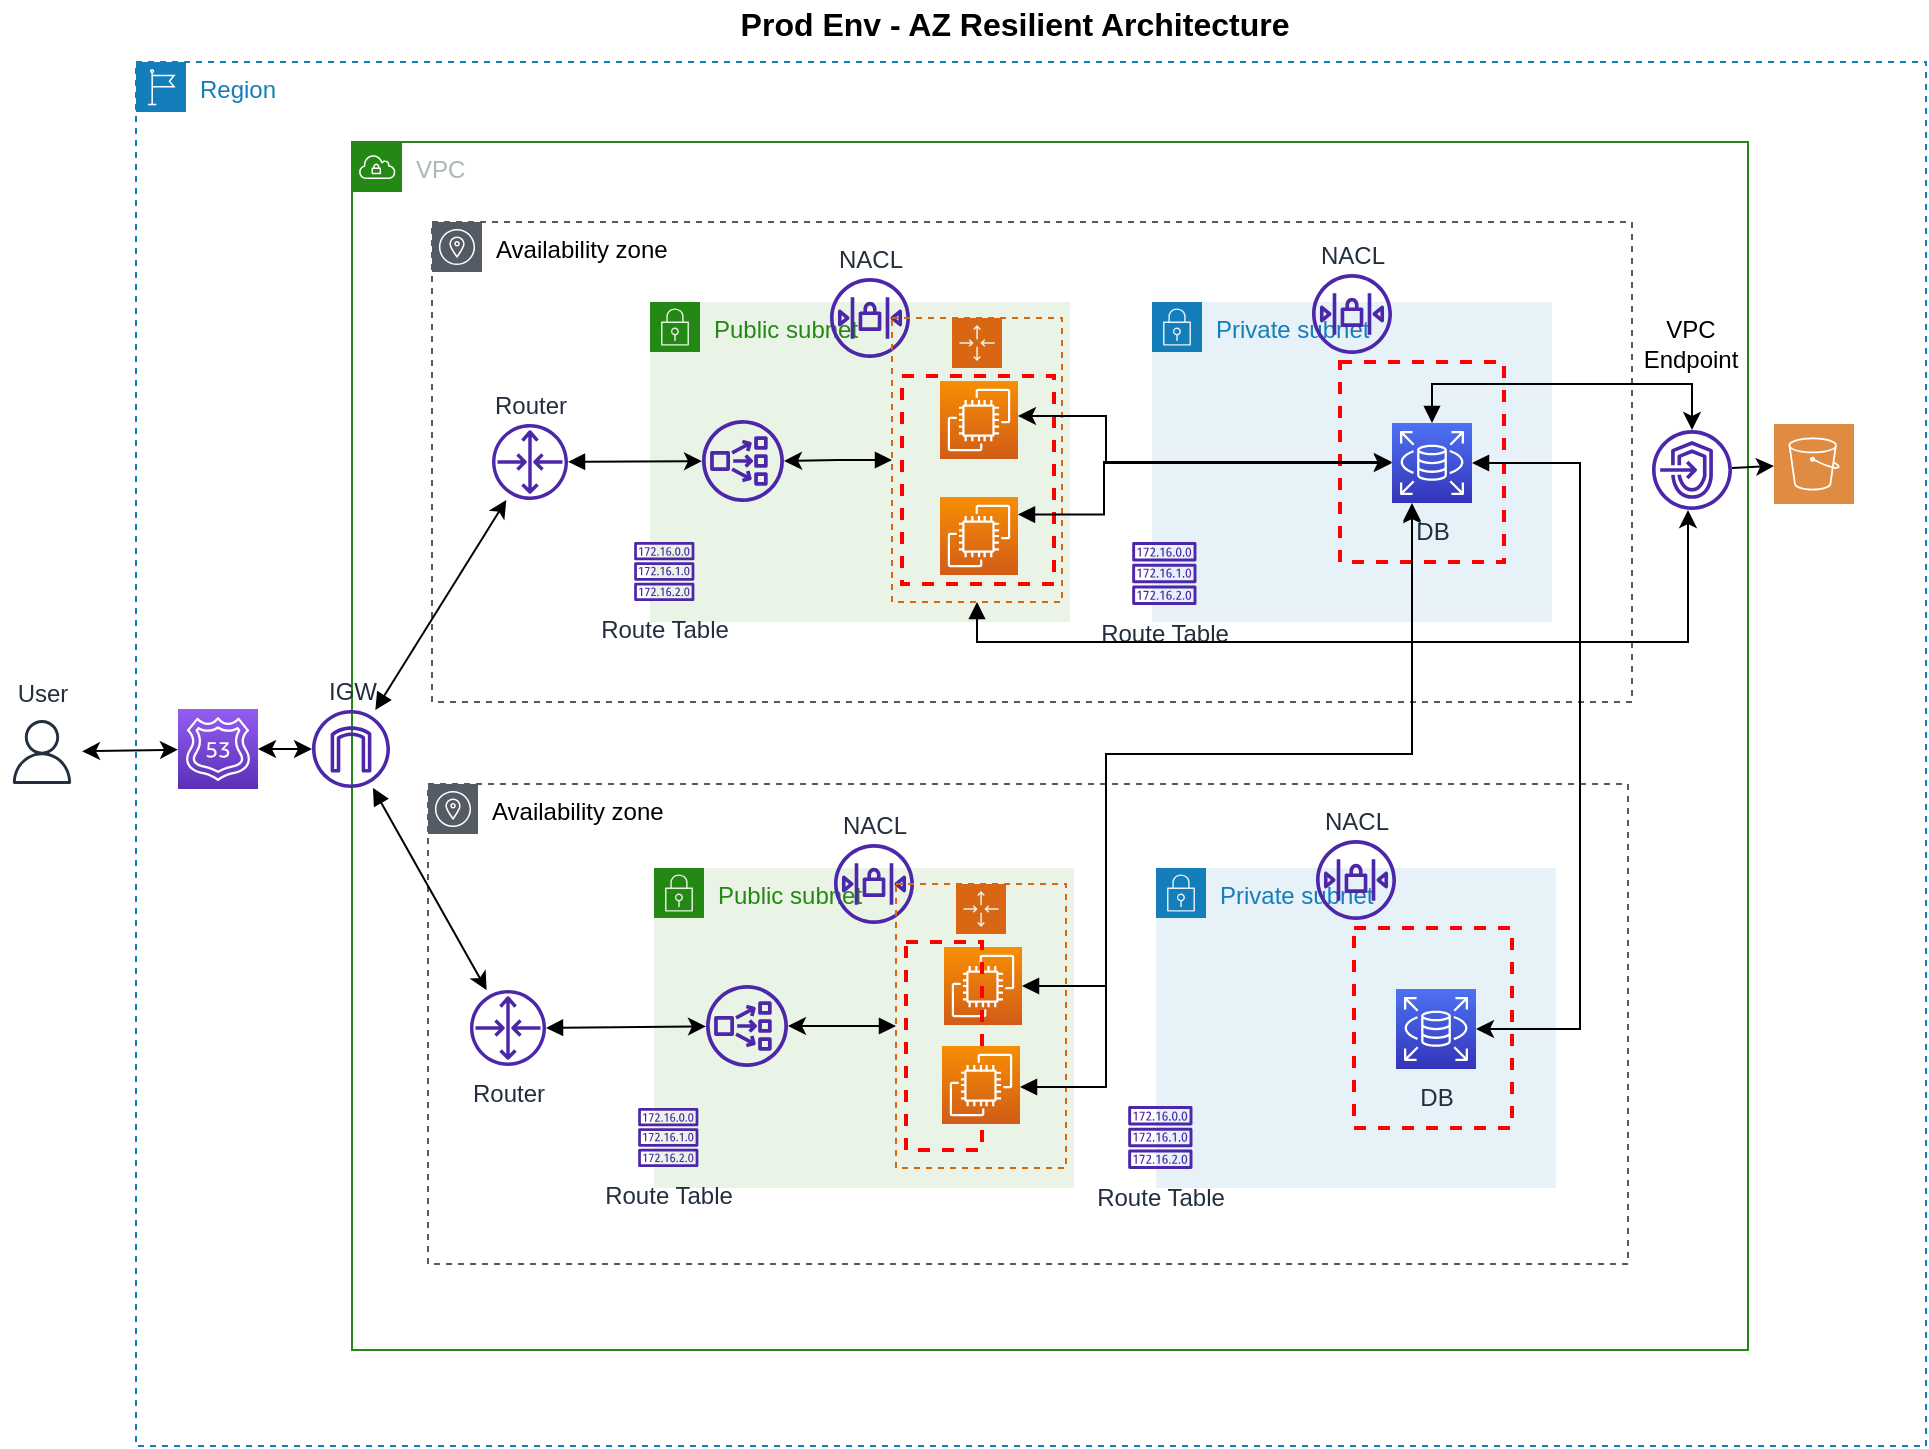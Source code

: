 <mxfile version="18.0.1" type="device"><diagram id="Zbz7Zccm5-bmIvVnirYb" name="Page-1"><mxGraphModel dx="1790" dy="1298" grid="0" gridSize="10" guides="1" tooltips="1" connect="1" arrows="1" fold="1" page="1" pageScale="1" pageWidth="1169" pageHeight="827" background="#ffffff" math="0" shadow="0"><root><mxCell id="0"/><mxCell id="1" parent="0"/><object label="Region" id="vIpTb77VxoKcu4qLXXC6-1"><mxCell style="points=[[0,0],[0.25,0],[0.5,0],[0.75,0],[1,0],[1,0.25],[1,0.5],[1,0.75],[1,1],[0.75,1],[0.5,1],[0.25,1],[0,1],[0,0.75],[0,0.5],[0,0.25]];outlineConnect=0;gradientColor=none;html=1;whiteSpace=wrap;fontSize=12;fontStyle=0;container=1;pointerEvents=0;collapsible=0;recursiveResize=0;shape=mxgraph.aws4.group;grIcon=mxgraph.aws4.group_region;strokeColor=#147EBA;fillColor=none;verticalAlign=top;align=left;spacingLeft=30;fontColor=#147EBA;dashed=1;" parent="1" vertex="1"><mxGeometry x="212" y="40" width="895" height="692" as="geometry"/></mxCell></object><mxCell id="sQFdsp2OXDTJxOVU3ZtD-29" value="" style="sketch=0;pointerEvents=1;shadow=0;dashed=0;html=1;strokeColor=none;fillColor=#DF8C42;labelPosition=center;verticalLabelPosition=bottom;verticalAlign=top;align=center;outlineConnect=0;shape=mxgraph.veeam2.aws_s3;fontColor=none;" parent="vIpTb77VxoKcu4qLXXC6-1" vertex="1"><mxGeometry x="819" y="181" width="40" height="40" as="geometry"/></mxCell><mxCell id="sQFdsp2OXDTJxOVU3ZtD-33" value="" style="sketch=0;points=[[0,0,0],[0.25,0,0],[0.5,0,0],[0.75,0,0],[1,0,0],[0,1,0],[0.25,1,0],[0.5,1,0],[0.75,1,0],[1,1,0],[0,0.25,0],[0,0.5,0],[0,0.75,0],[1,0.25,0],[1,0.5,0],[1,0.75,0]];outlineConnect=0;fontColor=#232F3E;gradientColor=#945DF2;gradientDirection=north;fillColor=#5A30B5;strokeColor=#ffffff;dashed=0;verticalLabelPosition=bottom;verticalAlign=top;align=center;html=1;fontSize=12;fontStyle=0;aspect=fixed;shape=mxgraph.aws4.resourceIcon;resIcon=mxgraph.aws4.route_53;" parent="vIpTb77VxoKcu4qLXXC6-1" vertex="1"><mxGeometry x="21" y="323.5" width="40" height="40" as="geometry"/></mxCell><mxCell id="vIpTb77VxoKcu4qLXXC6-2" value="VPC" style="points=[[0,0],[0.25,0],[0.5,0],[0.75,0],[1,0],[1,0.25],[1,0.5],[1,0.75],[1,1],[0.75,1],[0.5,1],[0.25,1],[0,1],[0,0.75],[0,0.5],[0,0.25]];outlineConnect=0;gradientColor=none;html=1;whiteSpace=wrap;fontSize=12;fontStyle=0;container=1;pointerEvents=0;collapsible=0;recursiveResize=0;shape=mxgraph.aws4.group;grIcon=mxgraph.aws4.group_vpc;strokeColor=#248814;fillColor=none;verticalAlign=top;align=left;spacingLeft=30;fontColor=#AAB7B8;dashed=0;" parent="1" vertex="1"><mxGeometry x="320" y="80" width="698" height="604" as="geometry"/></mxCell><mxCell id="vIpTb77VxoKcu4qLXXC6-3" value="Availability zone" style="sketch=0;outlineConnect=0;gradientColor=none;html=1;whiteSpace=wrap;fontSize=12;fontStyle=0;shape=mxgraph.aws4.group;grIcon=mxgraph.aws4.group_availability_zone;strokeColor=#545B64;fillColor=none;verticalAlign=top;align=left;spacingLeft=30;fontColor=default;dashed=1;" parent="vIpTb77VxoKcu4qLXXC6-2" vertex="1"><mxGeometry x="40" y="40" width="600" height="240" as="geometry"/></mxCell><mxCell id="vIpTb77VxoKcu4qLXXC6-5" value="Private subnet" style="points=[[0,0],[0.25,0],[0.5,0],[0.75,0],[1,0],[1,0.25],[1,0.5],[1,0.75],[1,1],[0.75,1],[0.5,1],[0.25,1],[0,1],[0,0.75],[0,0.5],[0,0.25]];outlineConnect=0;gradientColor=none;html=1;whiteSpace=wrap;fontSize=12;fontStyle=0;container=1;pointerEvents=0;collapsible=0;recursiveResize=0;shape=mxgraph.aws4.group;grIcon=mxgraph.aws4.group_security_group;grStroke=0;strokeColor=#147EBA;fillColor=#E6F2F8;verticalAlign=top;align=left;spacingLeft=30;fontColor=#147EBA;dashed=0;" parent="vIpTb77VxoKcu4qLXXC6-2" vertex="1"><mxGeometry x="400" y="80" width="200" height="160" as="geometry"/></mxCell><mxCell id="vIpTb77VxoKcu4qLXXC6-10" value="DB" style="sketch=0;points=[[0,0,0],[0.25,0,0],[0.5,0,0],[0.75,0,0],[1,0,0],[0,1,0],[0.25,1,0],[0.5,1,0],[0.75,1,0],[1,1,0],[0,0.25,0],[0,0.5,0],[0,0.75,0],[1,0.25,0],[1,0.5,0],[1,0.75,0]];outlineConnect=0;fontColor=#232F3E;gradientColor=#4D72F3;gradientDirection=north;fillColor=#3334B9;strokeColor=#ffffff;dashed=0;verticalLabelPosition=bottom;verticalAlign=top;align=center;html=1;fontSize=12;fontStyle=0;aspect=fixed;shape=mxgraph.aws4.resourceIcon;resIcon=mxgraph.aws4.rds;" parent="vIpTb77VxoKcu4qLXXC6-5" vertex="1"><mxGeometry x="120" y="60.5" width="40" height="40" as="geometry"/></mxCell><mxCell id="vIpTb77VxoKcu4qLXXC6-24" value="NACL" style="sketch=0;outlineConnect=0;fontColor=#232F3E;gradientColor=none;fillColor=#4D27AA;strokeColor=none;dashed=0;verticalLabelPosition=top;verticalAlign=bottom;align=center;html=1;fontSize=12;fontStyle=0;aspect=fixed;pointerEvents=1;shape=mxgraph.aws4.network_access_control_list;labelPosition=center;" parent="vIpTb77VxoKcu4qLXXC6-5" vertex="1"><mxGeometry x="80" y="-14" width="40" height="40" as="geometry"/></mxCell><mxCell id="vIpTb77VxoKcu4qLXXC6-26" value="" style="fontStyle=0;verticalAlign=top;align=center;spacingTop=-2;fillColor=none;rounded=0;whiteSpace=wrap;html=1;strokeColor=#FF0000;strokeWidth=2;dashed=1;container=1;collapsible=0;expand=0;recursiveResize=0;fontColor=none;noLabel=1;" parent="vIpTb77VxoKcu4qLXXC6-5" vertex="1"><mxGeometry x="94" y="30" width="82" height="100" as="geometry"/></mxCell><mxCell id="vIpTb77VxoKcu4qLXXC6-8" value="Public subnet" style="points=[[0,0],[0.25,0],[0.5,0],[0.75,0],[1,0],[1,0.25],[1,0.5],[1,0.75],[1,1],[0.75,1],[0.5,1],[0.25,1],[0,1],[0,0.75],[0,0.5],[0,0.25]];outlineConnect=0;gradientColor=none;html=1;whiteSpace=wrap;fontSize=12;fontStyle=0;container=1;pointerEvents=0;collapsible=0;recursiveResize=0;shape=mxgraph.aws4.group;grIcon=mxgraph.aws4.group_security_group;grStroke=0;strokeColor=#248814;fillColor=#E9F3E6;verticalAlign=top;align=left;spacingLeft=30;fontColor=#248814;dashed=0;" parent="vIpTb77VxoKcu4qLXXC6-2" vertex="1"><mxGeometry x="149" y="80" width="210" height="160" as="geometry"/></mxCell><mxCell id="vIpTb77VxoKcu4qLXXC6-12" value="EC2" style="sketch=0;points=[[0,0,0],[0.25,0,0],[0.5,0,0],[0.75,0,0],[1,0,0],[0,1,0],[0.25,1,0],[0.5,1,0],[0.75,1,0],[1,1,0],[0,0.25,0],[0,0.5,0],[0,0.75,0],[1,0.25,0],[1,0.5,0],[1,0.75,0]];outlineConnect=0;fontColor=none;gradientColor=#F78E04;gradientDirection=north;fillColor=#D05C17;strokeColor=#ffffff;dashed=0;verticalLabelPosition=bottom;verticalAlign=top;align=center;html=1;fontSize=12;fontStyle=0;aspect=fixed;shape=mxgraph.aws4.resourceIcon;resIcon=mxgraph.aws4.ec2;noLabel=1;" parent="vIpTb77VxoKcu4qLXXC6-8" vertex="1"><mxGeometry x="145" y="39.5" width="39" height="39" as="geometry"/></mxCell><mxCell id="vIpTb77VxoKcu4qLXXC6-23" value="NACL" style="sketch=0;outlineConnect=0;fontColor=#232F3E;gradientColor=none;fillColor=#4D27AA;strokeColor=none;dashed=0;verticalLabelPosition=top;verticalAlign=bottom;align=center;html=1;fontSize=12;fontStyle=0;aspect=fixed;pointerEvents=1;shape=mxgraph.aws4.network_access_control_list;labelPosition=center;" parent="vIpTb77VxoKcu4qLXXC6-8" vertex="1"><mxGeometry x="90" y="-12" width="40" height="40" as="geometry"/></mxCell><mxCell id="vIpTb77VxoKcu4qLXXC6-25" value="" style="fontStyle=0;verticalAlign=top;align=center;spacingTop=-2;fillColor=none;rounded=0;whiteSpace=wrap;html=1;strokeColor=#FF0000;strokeWidth=2;dashed=1;container=1;collapsible=0;expand=0;recursiveResize=0;fontColor=none;noLabel=1;labelPosition=center;verticalLabelPosition=bottom;" parent="vIpTb77VxoKcu4qLXXC6-8" vertex="1"><mxGeometry x="126" y="37" width="76" height="104" as="geometry"/></mxCell><mxCell id="vIpTb77VxoKcu4qLXXC6-28" value="Route Table" style="sketch=0;outlineConnect=0;fontColor=#232F3E;gradientColor=none;fillColor=#4D27AA;strokeColor=none;dashed=0;verticalLabelPosition=bottom;verticalAlign=top;align=center;html=1;fontSize=12;fontStyle=0;aspect=fixed;pointerEvents=1;shape=mxgraph.aws4.route_table;" parent="vIpTb77VxoKcu4qLXXC6-8" vertex="1"><mxGeometry x="-8" y="120" width="30.27" height="29.5" as="geometry"/></mxCell><mxCell id="sQFdsp2OXDTJxOVU3ZtD-4" value="Auto Scaling group" style="points=[[0,0],[0.25,0],[0.5,0],[0.75,0],[1,0],[1,0.25],[1,0.5],[1,0.75],[1,1],[0.75,1],[0.5,1],[0.25,1],[0,1],[0,0.75],[0,0.5],[0,0.25]];outlineConnect=0;gradientColor=none;html=1;whiteSpace=wrap;fontSize=12;fontStyle=0;container=1;pointerEvents=0;collapsible=0;recursiveResize=0;shape=mxgraph.aws4.groupCenter;grIcon=mxgraph.aws4.group_auto_scaling_group;grStroke=1;strokeColor=#D86613;fillColor=none;verticalAlign=top;align=center;fontColor=none;dashed=1;spacingTop=25;labelPosition=center;verticalLabelPosition=bottom;noLabel=1;" parent="vIpTb77VxoKcu4qLXXC6-8" vertex="1"><mxGeometry x="121" y="8" width="85" height="142" as="geometry"/></mxCell><mxCell id="vIpTb77VxoKcu4qLXXC6-27" value="Route Table" style="sketch=0;outlineConnect=0;fontColor=#232F3E;gradientColor=none;fillColor=#4D27AA;strokeColor=none;dashed=0;verticalLabelPosition=bottom;verticalAlign=top;align=center;html=1;fontSize=12;fontStyle=0;aspect=fixed;pointerEvents=1;shape=mxgraph.aws4.route_table;" parent="vIpTb77VxoKcu4qLXXC6-2" vertex="1"><mxGeometry x="390" y="200" width="32.33" height="31.5" as="geometry"/></mxCell><mxCell id="vIpTb77VxoKcu4qLXXC6-29" value="Router" style="sketch=0;outlineConnect=0;fontColor=#232F3E;gradientColor=none;fillColor=#4D27AA;strokeColor=none;dashed=0;verticalLabelPosition=top;verticalAlign=bottom;align=center;html=1;fontSize=12;fontStyle=0;aspect=fixed;pointerEvents=1;shape=mxgraph.aws4.router;labelPosition=center;" parent="vIpTb77VxoKcu4qLXXC6-2" vertex="1"><mxGeometry x="70" y="141" width="38" height="38" as="geometry"/></mxCell><mxCell id="kVC1eplI6B43bUnmImyy-4" style="edgeStyle=orthogonalEdgeStyle;rounded=0;orthogonalLoop=1;jettySize=auto;html=1;entryX=0;entryY=0.5;entryDx=0;entryDy=0;entryPerimeter=0;startArrow=classic;startFill=1;" parent="vIpTb77VxoKcu4qLXXC6-2" source="vIpTb77VxoKcu4qLXXC6-12" target="vIpTb77VxoKcu4qLXXC6-10" edge="1"><mxGeometry relative="1" as="geometry"><Array as="points"><mxPoint x="377" y="137"/><mxPoint x="377" y="161"/></Array></mxGeometry></mxCell><mxCell id="kVC1eplI6B43bUnmImyy-6" value="" style="endArrow=classic;html=1;rounded=0;startArrow=block;startFill=1;" parent="vIpTb77VxoKcu4qLXXC6-2" source="vIpTb77VxoKcu4qLXXC6-29" target="sQFdsp2OXDTJxOVU3ZtD-5" edge="1"><mxGeometry width="50" height="50" relative="1" as="geometry"><mxPoint x="230" y="160" as="sourcePoint"/><mxPoint x="200" y="163.402" as="targetPoint"/></mxGeometry></mxCell><mxCell id="sQFdsp2OXDTJxOVU3ZtD-5" value="" style="sketch=0;outlineConnect=0;fontColor=#232F3E;gradientColor=none;fillColor=#4D27AA;strokeColor=none;dashed=0;verticalLabelPosition=bottom;verticalAlign=top;align=center;html=1;fontSize=12;fontStyle=0;aspect=fixed;pointerEvents=1;shape=mxgraph.aws4.network_load_balancer;" parent="vIpTb77VxoKcu4qLXXC6-2" vertex="1"><mxGeometry x="175" y="139" width="41" height="41" as="geometry"/></mxCell><mxCell id="sQFdsp2OXDTJxOVU3ZtD-6" style="edgeStyle=orthogonalEdgeStyle;rounded=0;orthogonalLoop=1;jettySize=auto;html=1;exitX=0;exitY=0.5;exitDx=0;exitDy=0;fontColor=none;startArrow=block;startFill=1;" parent="vIpTb77VxoKcu4qLXXC6-2" source="sQFdsp2OXDTJxOVU3ZtD-4" target="sQFdsp2OXDTJxOVU3ZtD-5" edge="1"><mxGeometry relative="1" as="geometry"/></mxCell><mxCell id="ayMG1uXSJrKEXg0w-i23-1" value="" style="sketch=0;outlineConnect=0;fontColor=#232F3E;gradientColor=none;fillColor=#4D27AA;strokeColor=none;dashed=0;verticalLabelPosition=bottom;verticalAlign=top;align=center;html=1;fontSize=12;fontStyle=0;aspect=fixed;pointerEvents=1;shape=mxgraph.aws4.endpoints;" vertex="1" parent="vIpTb77VxoKcu4qLXXC6-2"><mxGeometry x="650" y="144" width="40" height="40" as="geometry"/></mxCell><mxCell id="sQFdsp2OXDTJxOVU3ZtD-32" style="edgeStyle=orthogonalEdgeStyle;rounded=0;orthogonalLoop=1;jettySize=auto;html=1;exitX=0.5;exitY=1;exitDx=0;exitDy=0;fontColor=none;startArrow=block;startFill=1;" parent="vIpTb77VxoKcu4qLXXC6-2" source="sQFdsp2OXDTJxOVU3ZtD-4" target="ayMG1uXSJrKEXg0w-i23-1" edge="1"><mxGeometry relative="1" as="geometry"><Array as="points"><mxPoint x="313" y="250"/><mxPoint x="668" y="250"/></Array></mxGeometry></mxCell><mxCell id="sQFdsp2OXDTJxOVU3ZtD-30" style="edgeStyle=orthogonalEdgeStyle;rounded=0;orthogonalLoop=1;jettySize=auto;html=1;exitX=0.5;exitY=0;exitDx=0;exitDy=0;exitPerimeter=0;fontColor=none;startArrow=block;startFill=1;" parent="vIpTb77VxoKcu4qLXXC6-2" source="vIpTb77VxoKcu4qLXXC6-10" target="ayMG1uXSJrKEXg0w-i23-1" edge="1"><mxGeometry relative="1" as="geometry"><Array as="points"><mxPoint x="540" y="121"/><mxPoint x="670" y="121"/></Array></mxGeometry></mxCell><mxCell id="ayMG1uXSJrKEXg0w-i23-3" value="VPC &lt;br&gt;Endpoint" style="text;html=1;resizable=0;autosize=1;align=center;verticalAlign=middle;points=[];fillColor=none;strokeColor=none;rounded=0;" vertex="1" parent="vIpTb77VxoKcu4qLXXC6-2"><mxGeometry x="640" y="85" width="57" height="32" as="geometry"/></mxCell><mxCell id="vIpTb77VxoKcu4qLXXC6-36" value="User" style="sketch=0;outlineConnect=0;fontColor=#232F3E;gradientColor=none;strokeColor=#232F3E;fillColor=#ffffff;dashed=0;verticalLabelPosition=top;verticalAlign=bottom;align=center;html=1;fontSize=12;fontStyle=0;aspect=fixed;shape=mxgraph.aws4.resourceIcon;resIcon=mxgraph.aws4.user;labelPosition=center;" parent="1" vertex="1"><mxGeometry x="145" y="365" width="40" height="40" as="geometry"/></mxCell><mxCell id="vIpTb77VxoKcu4qLXXC6-22" value="IGW" style="sketch=0;outlineConnect=0;fontColor=#232F3E;gradientColor=none;fillColor=#4D27AA;strokeColor=none;dashed=0;verticalLabelPosition=top;verticalAlign=bottom;align=center;html=1;fontSize=12;fontStyle=0;aspect=fixed;pointerEvents=1;shape=mxgraph.aws4.internet_gateway;noLabel=0;labelPosition=center;" parent="1" vertex="1"><mxGeometry x="300" y="364" width="39" height="39" as="geometry"/></mxCell><mxCell id="kVC1eplI6B43bUnmImyy-7" value="" style="endArrow=classic;html=1;rounded=0;startArrow=block;startFill=1;" parent="1" source="vIpTb77VxoKcu4qLXXC6-22" target="vIpTb77VxoKcu4qLXXC6-29" edge="1"><mxGeometry width="50" height="50" relative="1" as="geometry"><mxPoint x="550" y="240" as="sourcePoint"/><mxPoint x="600" y="190" as="targetPoint"/></mxGeometry></mxCell><mxCell id="8b7tmDRdrkrLYUI4mABX-2" value="" style="endArrow=classic;startArrow=classic;html=1;rounded=0;startFill=1;" parent="1" source="sQFdsp2OXDTJxOVU3ZtD-33" target="vIpTb77VxoKcu4qLXXC6-22" edge="1"><mxGeometry width="50" height="50" relative="1" as="geometry"><mxPoint x="490" y="230" as="sourcePoint"/><mxPoint x="540" y="180" as="targetPoint"/></mxGeometry></mxCell><mxCell id="8b7tmDRdrkrLYUI4mABX-3" value="Prod Env - AZ Resilient Architecture" style="text;html=1;align=center;verticalAlign=middle;resizable=0;points=[];autosize=1;strokeColor=none;fillColor=none;fontStyle=1;fontSize=16;" parent="1" vertex="1"><mxGeometry x="509" y="9" width="284" height="23" as="geometry"/></mxCell><mxCell id="sQFdsp2OXDTJxOVU3ZtD-3" style="edgeStyle=orthogonalEdgeStyle;rounded=0;orthogonalLoop=1;jettySize=auto;html=1;exitX=1;exitY=0.25;exitDx=0;exitDy=0;exitPerimeter=0;entryX=0;entryY=0.5;entryDx=0;entryDy=0;entryPerimeter=0;startArrow=block;startFill=1;" parent="1" edge="1"><mxGeometry relative="1" as="geometry"><mxPoint x="653.0" y="266.25" as="sourcePoint"/><mxPoint x="840" y="239.5" as="targetPoint"/><Array as="points"><mxPoint x="696" y="266"/><mxPoint x="696" y="240"/><mxPoint x="840" y="240"/></Array></mxGeometry></mxCell><mxCell id="sQFdsp2OXDTJxOVU3ZtD-7" value="Availability zone" style="sketch=0;outlineConnect=0;gradientColor=none;html=1;whiteSpace=wrap;fontSize=12;fontStyle=0;shape=mxgraph.aws4.group;grIcon=mxgraph.aws4.group_availability_zone;strokeColor=#545B64;fillColor=none;verticalAlign=top;align=left;spacingLeft=30;fontColor=default;dashed=1;" parent="1" vertex="1"><mxGeometry x="358" y="401" width="600" height="240" as="geometry"/></mxCell><mxCell id="sQFdsp2OXDTJxOVU3ZtD-8" value="Private subnet" style="points=[[0,0],[0.25,0],[0.5,0],[0.75,0],[1,0],[1,0.25],[1,0.5],[1,0.75],[1,1],[0.75,1],[0.5,1],[0.25,1],[0,1],[0,0.75],[0,0.5],[0,0.25]];outlineConnect=0;gradientColor=none;html=1;whiteSpace=wrap;fontSize=12;fontStyle=0;container=1;pointerEvents=0;collapsible=0;recursiveResize=0;shape=mxgraph.aws4.group;grIcon=mxgraph.aws4.group_security_group;grStroke=0;strokeColor=#147EBA;fillColor=#E6F2F8;verticalAlign=top;align=left;spacingLeft=30;fontColor=#147EBA;dashed=0;" parent="1" vertex="1"><mxGeometry x="722" y="443" width="200" height="160" as="geometry"/></mxCell><mxCell id="sQFdsp2OXDTJxOVU3ZtD-9" value="DB" style="sketch=0;points=[[0,0,0],[0.25,0,0],[0.5,0,0],[0.75,0,0],[1,0,0],[0,1,0],[0.25,1,0],[0.5,1,0],[0.75,1,0],[1,1,0],[0,0.25,0],[0,0.5,0],[0,0.75,0],[1,0.25,0],[1,0.5,0],[1,0.75,0]];outlineConnect=0;fontColor=#232F3E;gradientColor=#4D72F3;gradientDirection=north;fillColor=#3334B9;strokeColor=#ffffff;dashed=0;verticalLabelPosition=bottom;verticalAlign=top;align=center;html=1;fontSize=12;fontStyle=0;aspect=fixed;shape=mxgraph.aws4.resourceIcon;resIcon=mxgraph.aws4.rds;" parent="sQFdsp2OXDTJxOVU3ZtD-8" vertex="1"><mxGeometry x="120" y="60.5" width="40" height="40" as="geometry"/></mxCell><mxCell id="sQFdsp2OXDTJxOVU3ZtD-10" value="NACL" style="sketch=0;outlineConnect=0;fontColor=#232F3E;gradientColor=none;fillColor=#4D27AA;strokeColor=none;dashed=0;verticalLabelPosition=top;verticalAlign=bottom;align=center;html=1;fontSize=12;fontStyle=0;aspect=fixed;pointerEvents=1;shape=mxgraph.aws4.network_access_control_list;labelPosition=center;" parent="sQFdsp2OXDTJxOVU3ZtD-8" vertex="1"><mxGeometry x="80" y="-14" width="40" height="40" as="geometry"/></mxCell><mxCell id="sQFdsp2OXDTJxOVU3ZtD-11" value="" style="fontStyle=0;verticalAlign=top;align=center;spacingTop=-2;fillColor=none;rounded=0;whiteSpace=wrap;html=1;strokeColor=#FF0000;strokeWidth=2;dashed=1;container=1;collapsible=0;expand=0;recursiveResize=0;fontColor=none;noLabel=1;" parent="sQFdsp2OXDTJxOVU3ZtD-8" vertex="1"><mxGeometry x="99" y="30" width="79" height="100" as="geometry"/></mxCell><mxCell id="sQFdsp2OXDTJxOVU3ZtD-12" value="Public subnet" style="points=[[0,0],[0.25,0],[0.5,0],[0.75,0],[1,0],[1,0.25],[1,0.5],[1,0.75],[1,1],[0.75,1],[0.5,1],[0.25,1],[0,1],[0,0.75],[0,0.5],[0,0.25]];outlineConnect=0;gradientColor=none;html=1;whiteSpace=wrap;fontSize=12;fontStyle=0;container=1;pointerEvents=0;collapsible=0;recursiveResize=0;shape=mxgraph.aws4.group;grIcon=mxgraph.aws4.group_security_group;grStroke=0;strokeColor=#248814;fillColor=#E9F3E6;verticalAlign=top;align=left;spacingLeft=30;fontColor=#248814;dashed=0;" parent="1" vertex="1"><mxGeometry x="471" y="443" width="210" height="160" as="geometry"/></mxCell><mxCell id="sQFdsp2OXDTJxOVU3ZtD-13" value="EC2" style="sketch=0;points=[[0,0,0],[0.25,0,0],[0.5,0,0],[0.75,0,0],[1,0,0],[0,1,0],[0.25,1,0],[0.5,1,0],[0.75,1,0],[1,1,0],[0,0.25,0],[0,0.5,0],[0,0.75,0],[1,0.25,0],[1,0.5,0],[1,0.75,0]];outlineConnect=0;fontColor=none;gradientColor=#F78E04;gradientDirection=north;fillColor=#D05C17;strokeColor=#ffffff;dashed=0;verticalLabelPosition=bottom;verticalAlign=top;align=center;html=1;fontSize=12;fontStyle=0;aspect=fixed;shape=mxgraph.aws4.resourceIcon;resIcon=mxgraph.aws4.ec2;noLabel=1;" parent="sQFdsp2OXDTJxOVU3ZtD-12" vertex="1"><mxGeometry x="145" y="39.5" width="39" height="39" as="geometry"/></mxCell><mxCell id="sQFdsp2OXDTJxOVU3ZtD-14" value="NACL" style="sketch=0;outlineConnect=0;fontColor=#232F3E;gradientColor=none;fillColor=#4D27AA;strokeColor=none;dashed=0;verticalLabelPosition=top;verticalAlign=bottom;align=center;html=1;fontSize=12;fontStyle=0;aspect=fixed;pointerEvents=1;shape=mxgraph.aws4.network_access_control_list;labelPosition=center;" parent="sQFdsp2OXDTJxOVU3ZtD-12" vertex="1"><mxGeometry x="90" y="-12" width="40" height="40" as="geometry"/></mxCell><mxCell id="sQFdsp2OXDTJxOVU3ZtD-15" value="" style="fontStyle=0;verticalAlign=top;align=center;spacingTop=-2;fillColor=none;rounded=0;whiteSpace=wrap;html=1;strokeColor=#FF0000;strokeWidth=2;dashed=1;container=1;collapsible=0;expand=0;recursiveResize=0;fontColor=none;noLabel=1;labelPosition=center;verticalLabelPosition=bottom;" parent="sQFdsp2OXDTJxOVU3ZtD-12" vertex="1"><mxGeometry x="126" y="37" width="38" height="104" as="geometry"/></mxCell><mxCell id="sQFdsp2OXDTJxOVU3ZtD-16" value="Route Table" style="sketch=0;outlineConnect=0;fontColor=#232F3E;gradientColor=none;fillColor=#4D27AA;strokeColor=none;dashed=0;verticalLabelPosition=bottom;verticalAlign=top;align=center;html=1;fontSize=12;fontStyle=0;aspect=fixed;pointerEvents=1;shape=mxgraph.aws4.route_table;" parent="sQFdsp2OXDTJxOVU3ZtD-12" vertex="1"><mxGeometry x="-8" y="120" width="30.27" height="29.5" as="geometry"/></mxCell><mxCell id="sQFdsp2OXDTJxOVU3ZtD-22" style="edgeStyle=orthogonalEdgeStyle;rounded=0;orthogonalLoop=1;jettySize=auto;html=1;exitX=0;exitY=0.5;exitDx=0;exitDy=0;fontColor=none;startArrow=block;startFill=1;" parent="sQFdsp2OXDTJxOVU3ZtD-12" source="sQFdsp2OXDTJxOVU3ZtD-17" target="sQFdsp2OXDTJxOVU3ZtD-21" edge="1"><mxGeometry relative="1" as="geometry"/></mxCell><mxCell id="sQFdsp2OXDTJxOVU3ZtD-17" value="Auto Scaling group" style="points=[[0,0],[0.25,0],[0.5,0],[0.75,0],[1,0],[1,0.25],[1,0.5],[1,0.75],[1,1],[0.75,1],[0.5,1],[0.25,1],[0,1],[0,0.75],[0,0.5],[0,0.25]];outlineConnect=0;gradientColor=none;html=1;whiteSpace=wrap;fontSize=12;fontStyle=0;container=1;pointerEvents=0;collapsible=0;recursiveResize=0;shape=mxgraph.aws4.groupCenter;grIcon=mxgraph.aws4.group_auto_scaling_group;grStroke=1;strokeColor=#D86613;fillColor=none;verticalAlign=top;align=center;fontColor=none;dashed=1;spacingTop=25;labelPosition=center;verticalLabelPosition=bottom;noLabel=1;" parent="sQFdsp2OXDTJxOVU3ZtD-12" vertex="1"><mxGeometry x="121" y="8" width="85" height="142" as="geometry"/></mxCell><mxCell id="sQFdsp2OXDTJxOVU3ZtD-1" value="EC2" style="sketch=0;points=[[0,0,0],[0.25,0,0],[0.5,0,0],[0.75,0,0],[1,0,0],[0,1,0],[0.25,1,0],[0.5,1,0],[0.75,1,0],[1,1,0],[0,0.25,0],[0,0.5,0],[0,0.75,0],[1,0.25,0],[1,0.5,0],[1,0.75,0]];outlineConnect=0;fontColor=none;gradientColor=#F78E04;gradientDirection=north;fillColor=#D05C17;strokeColor=#ffffff;dashed=0;verticalLabelPosition=middle;verticalAlign=middle;align=right;html=1;fontSize=12;fontStyle=0;aspect=fixed;shape=mxgraph.aws4.resourceIcon;resIcon=mxgraph.aws4.ec2;labelPosition=left;noLabel=1;" parent="sQFdsp2OXDTJxOVU3ZtD-17" vertex="1"><mxGeometry x="23" y="81" width="39" height="39" as="geometry"/></mxCell><mxCell id="sQFdsp2OXDTJxOVU3ZtD-21" value="" style="sketch=0;outlineConnect=0;fontColor=#232F3E;gradientColor=none;fillColor=#4D27AA;strokeColor=none;dashed=0;verticalLabelPosition=bottom;verticalAlign=top;align=center;html=1;fontSize=12;fontStyle=0;aspect=fixed;pointerEvents=1;shape=mxgraph.aws4.network_load_balancer;" parent="sQFdsp2OXDTJxOVU3ZtD-12" vertex="1"><mxGeometry x="26" y="58.5" width="41" height="41" as="geometry"/></mxCell><mxCell id="sQFdsp2OXDTJxOVU3ZtD-18" value="EC2" style="sketch=0;points=[[0,0,0],[0.25,0,0],[0.5,0,0],[0.75,0,0],[1,0,0],[0,1,0],[0.25,1,0],[0.5,1,0],[0.75,1,0],[1,1,0],[0,0.25,0],[0,0.5,0],[0,0.75,0],[1,0.25,0],[1,0.5,0],[1,0.75,0]];outlineConnect=0;fontColor=none;gradientColor=#F78E04;gradientDirection=north;fillColor=#D05C17;strokeColor=#ffffff;dashed=0;verticalLabelPosition=middle;verticalAlign=middle;align=right;html=1;fontSize=12;fontStyle=0;aspect=fixed;shape=mxgraph.aws4.resourceIcon;resIcon=mxgraph.aws4.ec2;labelPosition=left;noLabel=1;" parent="1" vertex="1"><mxGeometry x="614" y="257.5" width="39" height="39" as="geometry"/></mxCell><mxCell id="sQFdsp2OXDTJxOVU3ZtD-19" value="Route Table" style="sketch=0;outlineConnect=0;fontColor=#232F3E;gradientColor=none;fillColor=#4D27AA;strokeColor=none;dashed=0;verticalLabelPosition=bottom;verticalAlign=top;align=center;html=1;fontSize=12;fontStyle=0;aspect=fixed;pointerEvents=1;shape=mxgraph.aws4.route_table;" parent="1" vertex="1"><mxGeometry x="708" y="562" width="32.33" height="31.5" as="geometry"/></mxCell><mxCell id="sQFdsp2OXDTJxOVU3ZtD-20" value="Router" style="sketch=0;outlineConnect=0;fontColor=#232F3E;gradientColor=none;fillColor=#4D27AA;strokeColor=none;dashed=0;verticalLabelPosition=bottom;verticalAlign=top;align=center;html=1;fontSize=12;fontStyle=0;aspect=fixed;pointerEvents=1;shape=mxgraph.aws4.router;labelPosition=center;" parent="1" vertex="1"><mxGeometry x="379" y="504" width="38" height="38" as="geometry"/></mxCell><mxCell id="sQFdsp2OXDTJxOVU3ZtD-23" value="" style="endArrow=classic;html=1;rounded=0;startArrow=block;startFill=1;" parent="1" target="sQFdsp2OXDTJxOVU3ZtD-21" edge="1"><mxGeometry width="50" height="50" relative="1" as="geometry"><mxPoint x="417" y="522.941" as="sourcePoint"/><mxPoint x="484" y="522.626" as="targetPoint"/></mxGeometry></mxCell><mxCell id="sQFdsp2OXDTJxOVU3ZtD-24" value="" style="endArrow=classic;html=1;rounded=0;startArrow=block;startFill=1;" parent="1" source="vIpTb77VxoKcu4qLXXC6-22" target="sQFdsp2OXDTJxOVU3ZtD-20" edge="1"><mxGeometry width="50" height="50" relative="1" as="geometry"><mxPoint x="341.662" y="374.0" as="sourcePoint"/><mxPoint x="407.15" y="269" as="targetPoint"/></mxGeometry></mxCell><mxCell id="sQFdsp2OXDTJxOVU3ZtD-25" style="edgeStyle=orthogonalEdgeStyle;rounded=0;orthogonalLoop=1;jettySize=auto;html=1;exitX=1;exitY=0.5;exitDx=0;exitDy=0;exitPerimeter=0;entryX=0.25;entryY=1;entryDx=0;entryDy=0;fontColor=none;startArrow=block;startFill=1;entryPerimeter=0;" parent="1" source="sQFdsp2OXDTJxOVU3ZtD-13" target="vIpTb77VxoKcu4qLXXC6-10" edge="1"><mxGeometry relative="1" as="geometry"><Array as="points"><mxPoint x="697" y="502"/><mxPoint x="697" y="386"/><mxPoint x="850" y="386"/></Array></mxGeometry></mxCell><mxCell id="sQFdsp2OXDTJxOVU3ZtD-26" style="edgeStyle=orthogonalEdgeStyle;rounded=0;orthogonalLoop=1;jettySize=auto;html=1;exitX=1;exitY=0.5;exitDx=0;exitDy=0;exitPerimeter=0;entryX=0.25;entryY=1;entryDx=0;entryDy=0;entryPerimeter=0;fontColor=none;startArrow=block;startFill=1;" parent="1" edge="1"><mxGeometry relative="1" as="geometry"><mxPoint x="654.0" y="552.5" as="sourcePoint"/><mxPoint x="850" y="261.5" as="targetPoint"/><Array as="points"><mxPoint x="697" y="553"/><mxPoint x="697" y="386"/><mxPoint x="850" y="386"/></Array></mxGeometry></mxCell><mxCell id="sQFdsp2OXDTJxOVU3ZtD-27" style="edgeStyle=orthogonalEdgeStyle;rounded=0;orthogonalLoop=1;jettySize=auto;html=1;exitX=1;exitY=0.5;exitDx=0;exitDy=0;exitPerimeter=0;fontColor=none;startArrow=block;startFill=1;entryX=1;entryY=0.5;entryDx=0;entryDy=0;entryPerimeter=0;" parent="1" source="vIpTb77VxoKcu4qLXXC6-10" target="sQFdsp2OXDTJxOVU3ZtD-9" edge="1"><mxGeometry relative="1" as="geometry"><Array as="points"><mxPoint x="934" y="241"/><mxPoint x="934" y="524"/></Array></mxGeometry></mxCell><mxCell id="sQFdsp2OXDTJxOVU3ZtD-34" value="" style="endArrow=classic;startArrow=classic;html=1;rounded=0;endFill=1;" parent="1" source="vIpTb77VxoKcu4qLXXC6-36" target="sQFdsp2OXDTJxOVU3ZtD-33" edge="1"><mxGeometry width="50" height="50" relative="1" as="geometry"><mxPoint x="185.0" y="384.806" as="sourcePoint"/><mxPoint x="300.0" y="383.689" as="targetPoint"/></mxGeometry></mxCell><mxCell id="ayMG1uXSJrKEXg0w-i23-2" value="" style="endArrow=classic;html=1;rounded=0;" edge="1" parent="1" source="ayMG1uXSJrKEXg0w-i23-1" target="sQFdsp2OXDTJxOVU3ZtD-29"><mxGeometry width="50" height="50" relative="1" as="geometry"><mxPoint x="907" y="304" as="sourcePoint"/><mxPoint x="957" y="254" as="targetPoint"/></mxGeometry></mxCell></root></mxGraphModel></diagram></mxfile>